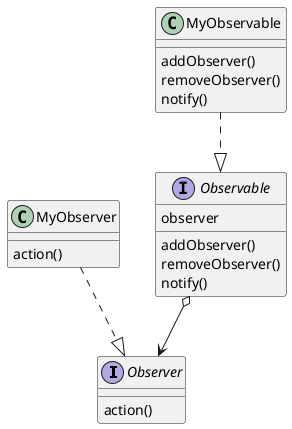 @startuml

interface Observer{
    action()
}

class MyObserver{
 action()
}

interface Observable{
  observer
  addObserver()
  removeObserver()
  notify()
}

class MyObservable{
                    addObserver()
                    removeObserver()
                    notify()
                  }

MyObserver ..|> Observer
MyObservable ..|> Observable
Observable o--> Observer
@enduml
